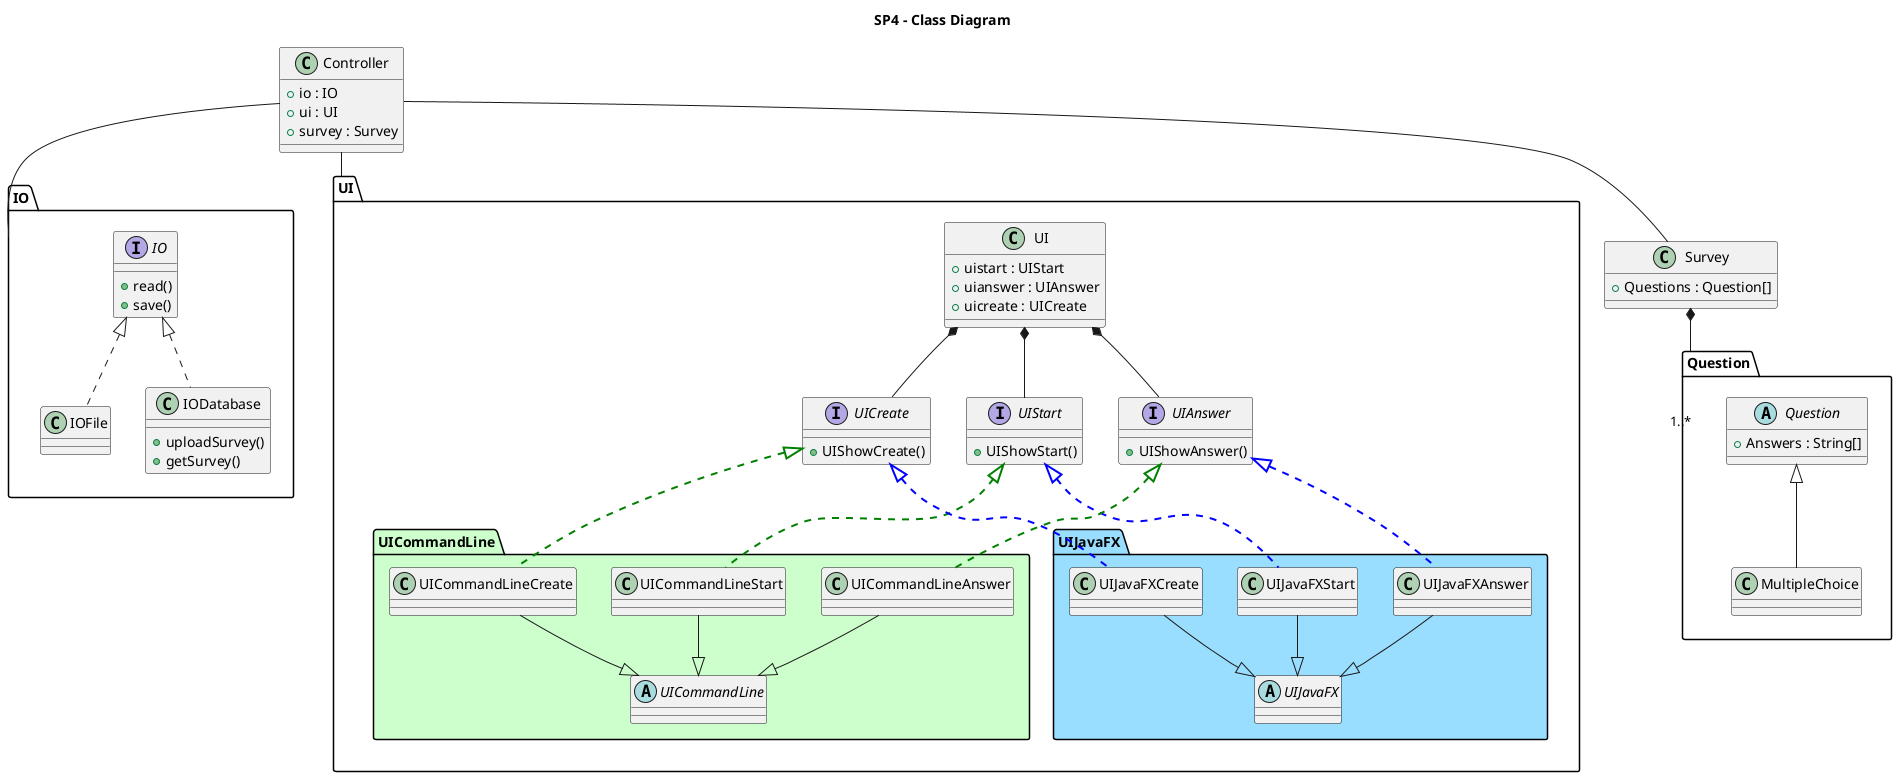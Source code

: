 @startuml
'https://plantuml.com/class-diagram
title SP4 - Class Diagram

package Question {
    abstract class Question {
        + Answers : String[]
    }

    class MultipleChoice {
    }

    'class CheckboxChoice {'
    '}'

    Question <|-- MultipleChoice
    'Question <|-- CheckboxChoice'
}

class Survey {
    + Questions : Question[]
}

Survey *--"1..*" Question


package IO {
    interface IO {
        + read()
        + save()
    }

    class IOFile {
    }

    class IODatabase {
        + uploadSurvey()
        + getSurvey()
    }

    IO <|.. IOFile
    IO <|.. IODatabase
}

package UI {
    class UI {
        + uistart : UIStart
        + uianswer : UIAnswer
        + uicreate : UICreate
    }

    interface UIStart {
        + UIShowStart()
    }

    interface UIAnswer {
        + UIShowAnswer()
    }

    interface UICreate {
        + UIShowCreate()
    }

    UI *-- UIStart
    UI *-- UIAnswer
    UI *-- UICreate
    package UICommandLine #CCFFCC {
        abstract class UICommandLine {
        }
        class UICommandLineStart {
        }
        class UICommandLineAnswer {
        }
        class UICommandLineCreate {
        }
        UICommandLineStart --|> UICommandLine
        UICommandLineAnswer --|> UICommandLine
        UICommandLineCreate --|> UICommandLine
    }
    package UIJavaFX #99DDFF {
        abstract class UIJavaFX {
        }
        class UIJavaFXStart {
        }
        class UIJavaFXAnswer {
        }
        class UIJavaFXCreate {
        }
        UIJavaFXStart --|> UIJavaFX
        UIJavaFXAnswer --|> UIJavaFX
        UIJavaFXCreate --|> UIJavaFX
    }
    UIStart <|..[#green,thickness=2] UICommandLineStart
    UIStart <|..[#blue,thickness=2] UIJavaFXStart
    UIAnswer <|..[#green,thickness=2] UICommandLineAnswer
    UIAnswer <|..[#blue,thickness=2] UIJavaFXAnswer
    UICreate <|..[#green,thickness=2] UICommandLineCreate
    UICreate <|..[#blue,thickness=2] UIJavaFXCreate
}

class Controller {
    + io : IO
    + ui : UI
    + survey : Survey
}

Controller -- Survey
Controller -- IO
Controller -- UI


@enduml